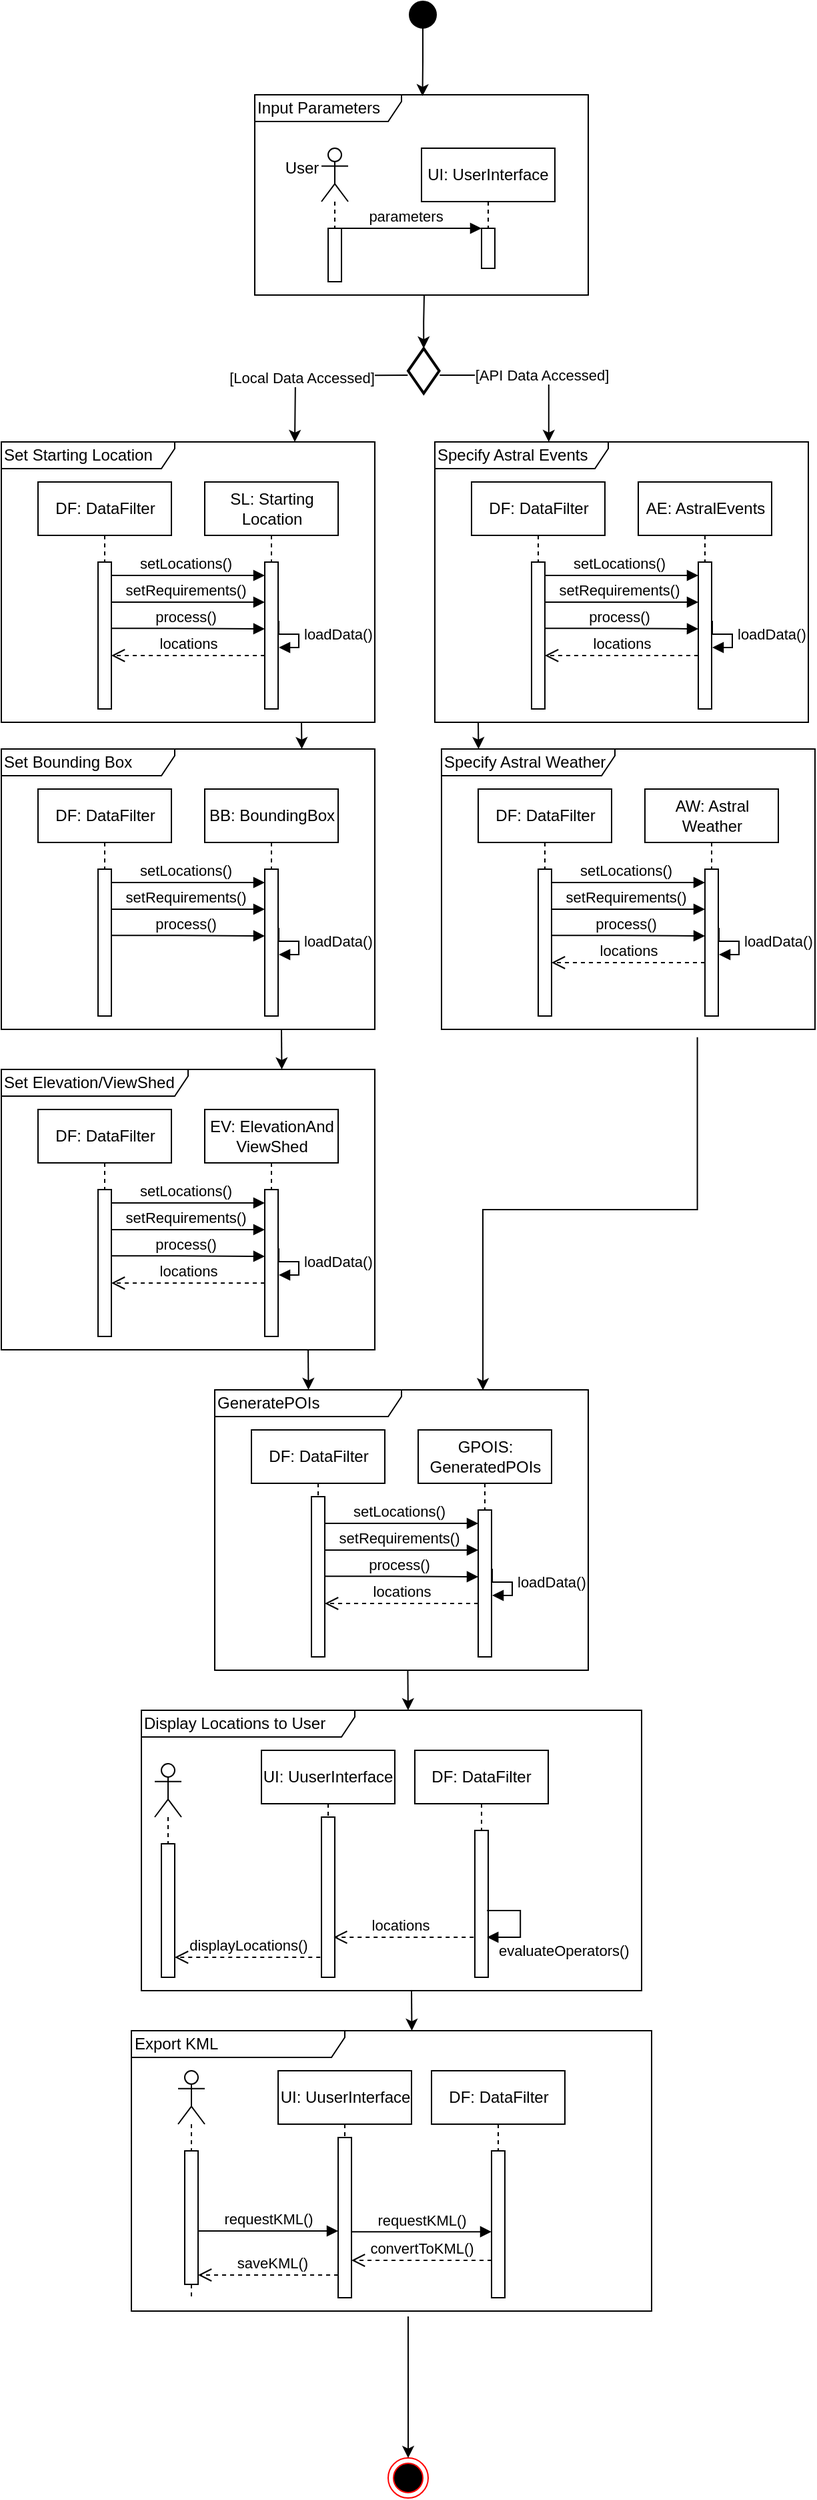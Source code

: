 <mxfile version="22.1.7" type="device">
  <diagram id="JHvTjUsWatYXb-uX-RTq" name="Page-1">
    <mxGraphModel dx="263" dy="144" grid="1" gridSize="10" guides="1" tooltips="1" connect="1" arrows="1" fold="1" page="1" pageScale="1" pageWidth="850" pageHeight="1100" math="0" shadow="0">
      <root>
        <mxCell id="0" />
        <mxCell id="1" parent="0" />
        <mxCell id="YiFbiniZsvciW-DfF07e-1" value="" style="ellipse;whiteSpace=wrap;html=1;aspect=fixed;fillColor=#000000;" parent="1" vertex="1">
          <mxGeometry x="376" y="20" width="20" height="20" as="geometry" />
        </mxCell>
        <mxCell id="YiFbiniZsvciW-DfF07e-2" value="" style="shape=umlLifeline;perimeter=lifelinePerimeter;whiteSpace=wrap;html=1;container=1;dropTarget=0;collapsible=0;recursiveResize=0;outlineConnect=0;portConstraint=eastwest;newEdgeStyle={&quot;curved&quot;:0,&quot;rounded&quot;:0};participant=umlActor;" parent="1" vertex="1">
          <mxGeometry x="310" y="130" width="20" height="100" as="geometry" />
        </mxCell>
        <mxCell id="YiFbiniZsvciW-DfF07e-3" value="" style="html=1;points=[[0,0,0,0,5],[0,1,0,0,-5],[1,0,0,0,5],[1,1,0,0,-5]];perimeter=orthogonalPerimeter;outlineConnect=0;targetShapes=umlLifeline;portConstraint=eastwest;newEdgeStyle={&quot;curved&quot;:0,&quot;rounded&quot;:0};" parent="YiFbiniZsvciW-DfF07e-2" vertex="1">
          <mxGeometry x="5" y="60" width="10" height="40" as="geometry" />
        </mxCell>
        <mxCell id="YiFbiniZsvciW-DfF07e-4" value="User" style="text;html=1;align=center;verticalAlign=middle;resizable=0;points=[];autosize=1;strokeColor=none;fillColor=none;" parent="1" vertex="1">
          <mxGeometry x="270" y="130" width="50" height="30" as="geometry" />
        </mxCell>
        <mxCell id="YiFbiniZsvciW-DfF07e-5" value="UI: UserInterface" style="shape=umlLifeline;perimeter=lifelinePerimeter;whiteSpace=wrap;html=1;container=1;dropTarget=0;collapsible=0;recursiveResize=0;outlineConnect=0;portConstraint=eastwest;newEdgeStyle={&quot;curved&quot;:0,&quot;rounded&quot;:0};" parent="1" vertex="1">
          <mxGeometry x="385" y="130" width="100" height="90" as="geometry" />
        </mxCell>
        <mxCell id="YiFbiniZsvciW-DfF07e-6" value="" style="html=1;points=[[0,0,0,0,5],[0,1,0,0,-5],[1,0,0,0,5],[1,1,0,0,-5]];perimeter=orthogonalPerimeter;outlineConnect=0;targetShapes=umlLifeline;portConstraint=eastwest;newEdgeStyle={&quot;curved&quot;:0,&quot;rounded&quot;:0};" parent="YiFbiniZsvciW-DfF07e-5" vertex="1">
          <mxGeometry x="45" y="60" width="10" height="30" as="geometry" />
        </mxCell>
        <mxCell id="YiFbiniZsvciW-DfF07e-7" value="parameters" style="html=1;verticalAlign=bottom;endArrow=block;curved=0;rounded=0;" parent="1" edge="1">
          <mxGeometry width="80" relative="1" as="geometry">
            <mxPoint x="315" y="190" as="sourcePoint" />
            <mxPoint x="430" y="190" as="targetPoint" />
          </mxGeometry>
        </mxCell>
        <mxCell id="YiFbiniZsvciW-DfF07e-9" value="Input Parameters" style="shape=umlFrame;whiteSpace=wrap;html=1;pointerEvents=0;width=110;height=20;align=left;" parent="1" vertex="1">
          <mxGeometry x="260" y="90" width="250" height="150" as="geometry" />
        </mxCell>
        <mxCell id="YiFbiniZsvciW-DfF07e-13" style="edgeStyle=orthogonalEdgeStyle;rounded=0;orthogonalLoop=1;jettySize=auto;html=1;exitX=0.5;exitY=1;exitDx=0;exitDy=0;entryX=0.503;entryY=0.007;entryDx=0;entryDy=0;entryPerimeter=0;" parent="1" source="YiFbiniZsvciW-DfF07e-1" target="YiFbiniZsvciW-DfF07e-9" edge="1">
          <mxGeometry relative="1" as="geometry" />
        </mxCell>
        <mxCell id="DWZ_4HrFMzU2AhQ7Lu3O-1" value="" style="strokeWidth=2;html=1;shape=mxgraph.flowchart.decision;whiteSpace=wrap;" parent="1" vertex="1">
          <mxGeometry x="375.002" y="280.003" width="23.276" height="33.588" as="geometry" />
        </mxCell>
        <mxCell id="DWZ_4HrFMzU2AhQ7Lu3O-2" style="edgeStyle=orthogonalEdgeStyle;rounded=0;orthogonalLoop=1;jettySize=auto;html=1;exitX=0.5;exitY=0;exitDx=0;exitDy=0;exitPerimeter=0;entryX=0.508;entryY=1;entryDx=0;entryDy=0;entryPerimeter=0;startArrow=classic;startFill=1;endArrow=none;endFill=0;" parent="1" source="DWZ_4HrFMzU2AhQ7Lu3O-1" target="YiFbiniZsvciW-DfF07e-9" edge="1">
          <mxGeometry relative="1" as="geometry" />
        </mxCell>
        <mxCell id="DWZ_4HrFMzU2AhQ7Lu3O-7" style="edgeStyle=orthogonalEdgeStyle;rounded=0;orthogonalLoop=1;jettySize=auto;html=1;exitX=0;exitY=0.5;exitDx=0;exitDy=0;exitPerimeter=0;" parent="1" edge="1">
          <mxGeometry relative="1" as="geometry">
            <mxPoint x="290" y="350" as="targetPoint" />
            <mxPoint x="374.64" y="300" as="sourcePoint" />
          </mxGeometry>
        </mxCell>
        <mxCell id="DWZ_4HrFMzU2AhQ7Lu3O-8" value="[Local Data Accessed]" style="edgeLabel;html=1;align=center;verticalAlign=middle;resizable=0;points=[];" parent="DWZ_4HrFMzU2AhQ7Lu3O-7" vertex="1" connectable="0">
          <mxGeometry x="-0.198" y="1" relative="1" as="geometry">
            <mxPoint x="-26" as="offset" />
          </mxGeometry>
        </mxCell>
        <mxCell id="DWZ_4HrFMzU2AhQ7Lu3O-9" style="edgeStyle=orthogonalEdgeStyle;rounded=0;orthogonalLoop=1;jettySize=auto;html=1;exitX=1;exitY=0.5;exitDx=0;exitDy=0;exitPerimeter=0;entryX=0.305;entryY=0;entryDx=0;entryDy=0;entryPerimeter=0;" parent="1" target="DWZ_4HrFMzU2AhQ7Lu3O-59" edge="1">
          <mxGeometry relative="1" as="geometry">
            <mxPoint x="480.64" y="343" as="targetPoint" />
            <Array as="points">
              <mxPoint x="480" y="300" />
            </Array>
            <mxPoint x="398.64" y="300" as="sourcePoint" />
          </mxGeometry>
        </mxCell>
        <mxCell id="DWZ_4HrFMzU2AhQ7Lu3O-10" value="[API Data Accessed]" style="edgeLabel;html=1;align=center;verticalAlign=middle;resizable=0;points=[];" parent="DWZ_4HrFMzU2AhQ7Lu3O-9" vertex="1" connectable="0">
          <mxGeometry x="-0.411" y="3" relative="1" as="geometry">
            <mxPoint x="37" y="3" as="offset" />
          </mxGeometry>
        </mxCell>
        <mxCell id="DWZ_4HrFMzU2AhQ7Lu3O-21" value="DF: DataFilter" style="shape=umlLifeline;perimeter=lifelinePerimeter;whiteSpace=wrap;html=1;container=1;dropTarget=0;collapsible=0;recursiveResize=0;outlineConnect=0;portConstraint=eastwest;newEdgeStyle={&quot;curved&quot;:0,&quot;rounded&quot;:0};" parent="1" vertex="1">
          <mxGeometry x="97.5" y="380" width="100" height="170" as="geometry" />
        </mxCell>
        <mxCell id="DWZ_4HrFMzU2AhQ7Lu3O-22" value="" style="html=1;points=[[0,0,0,0,5],[0,1,0,0,-5],[1,0,0,0,5],[1,1,0,0,-5]];perimeter=orthogonalPerimeter;outlineConnect=0;targetShapes=umlLifeline;portConstraint=eastwest;newEdgeStyle={&quot;curved&quot;:0,&quot;rounded&quot;:0};" parent="DWZ_4HrFMzU2AhQ7Lu3O-21" vertex="1">
          <mxGeometry x="45" y="60" width="10" height="110" as="geometry" />
        </mxCell>
        <mxCell id="DWZ_4HrFMzU2AhQ7Lu3O-23" value="setLocations()" style="html=1;verticalAlign=bottom;endArrow=block;curved=0;rounded=0;" parent="1" edge="1">
          <mxGeometry x="-0.039" width="80" relative="1" as="geometry">
            <mxPoint x="152.5" y="450" as="sourcePoint" />
            <mxPoint x="267.5" y="450" as="targetPoint" />
            <Array as="points">
              <mxPoint x="212.5" y="450" />
            </Array>
            <mxPoint as="offset" />
          </mxGeometry>
        </mxCell>
        <mxCell id="DWZ_4HrFMzU2AhQ7Lu3O-24" value="locations" style="html=1;verticalAlign=bottom;endArrow=open;dashed=1;endSize=8;curved=0;rounded=0;" parent="1" edge="1">
          <mxGeometry relative="1" as="geometry">
            <mxPoint x="267.5" y="510" as="sourcePoint" />
            <mxPoint x="152.5" y="510" as="targetPoint" />
            <Array as="points">
              <mxPoint x="197.5" y="510" />
            </Array>
            <mxPoint as="offset" />
          </mxGeometry>
        </mxCell>
        <mxCell id="DWZ_4HrFMzU2AhQ7Lu3O-25" value="setRequirements()" style="html=1;verticalAlign=bottom;endArrow=block;curved=0;rounded=0;" parent="1" edge="1">
          <mxGeometry x="-0.039" width="80" relative="1" as="geometry">
            <mxPoint x="152.5" y="470" as="sourcePoint" />
            <mxPoint x="267.5" y="470" as="targetPoint" />
            <Array as="points">
              <mxPoint x="207.5" y="470" />
            </Array>
            <mxPoint as="offset" />
          </mxGeometry>
        </mxCell>
        <mxCell id="DWZ_4HrFMzU2AhQ7Lu3O-26" value="process()" style="html=1;verticalAlign=bottom;endArrow=block;curved=0;rounded=0;" parent="1" edge="1">
          <mxGeometry x="-0.039" width="80" relative="1" as="geometry">
            <mxPoint x="152.5" y="489.68" as="sourcePoint" />
            <mxPoint x="267.5" y="490" as="targetPoint" />
            <Array as="points">
              <mxPoint x="202.5" y="489.68" />
            </Array>
            <mxPoint as="offset" />
          </mxGeometry>
        </mxCell>
        <mxCell id="DWZ_4HrFMzU2AhQ7Lu3O-27" value="SL: Starting Location" style="shape=umlLifeline;perimeter=lifelinePerimeter;whiteSpace=wrap;html=1;container=1;dropTarget=0;collapsible=0;recursiveResize=0;outlineConnect=0;portConstraint=eastwest;newEdgeStyle={&quot;curved&quot;:0,&quot;rounded&quot;:0};" parent="1" vertex="1">
          <mxGeometry x="222.5" y="380" width="100" height="170" as="geometry" />
        </mxCell>
        <mxCell id="DWZ_4HrFMzU2AhQ7Lu3O-28" value="" style="html=1;points=[[0,0,0,0,5],[0,1,0,0,-5],[1,0,0,0,5],[1,1,0,0,-5]];perimeter=orthogonalPerimeter;outlineConnect=0;targetShapes=umlLifeline;portConstraint=eastwest;newEdgeStyle={&quot;curved&quot;:0,&quot;rounded&quot;:0};" parent="DWZ_4HrFMzU2AhQ7Lu3O-27" vertex="1">
          <mxGeometry x="45" y="60" width="10" height="110" as="geometry" />
        </mxCell>
        <mxCell id="DWZ_4HrFMzU2AhQ7Lu3O-29" value="Set Starting Location" style="shape=umlFrame;whiteSpace=wrap;html=1;pointerEvents=0;width=130;height=20;align=left;" parent="1" vertex="1">
          <mxGeometry x="70" y="350" width="280" height="210" as="geometry" />
        </mxCell>
        <mxCell id="DWZ_4HrFMzU2AhQ7Lu3O-30" value="loadData()" style="html=1;align=left;spacingLeft=2;endArrow=block;rounded=0;edgeStyle=orthogonalEdgeStyle;curved=0;rounded=0;" parent="1" edge="1">
          <mxGeometry x="-0.001" relative="1" as="geometry">
            <mxPoint x="278" y="484" as="sourcePoint" />
            <Array as="points">
              <mxPoint x="278" y="494" />
              <mxPoint x="293" y="494" />
              <mxPoint x="293" y="504" />
            </Array>
            <mxPoint x="278" y="504" as="targetPoint" />
            <mxPoint as="offset" />
          </mxGeometry>
        </mxCell>
        <mxCell id="DWZ_4HrFMzU2AhQ7Lu3O-31" value="DF: DataFilter" style="shape=umlLifeline;perimeter=lifelinePerimeter;whiteSpace=wrap;html=1;container=1;dropTarget=0;collapsible=0;recursiveResize=0;outlineConnect=0;portConstraint=eastwest;newEdgeStyle={&quot;curved&quot;:0,&quot;rounded&quot;:0};" parent="1" vertex="1">
          <mxGeometry x="97.5" y="610" width="100" height="170" as="geometry" />
        </mxCell>
        <mxCell id="DWZ_4HrFMzU2AhQ7Lu3O-32" value="" style="html=1;points=[[0,0,0,0,5],[0,1,0,0,-5],[1,0,0,0,5],[1,1,0,0,-5]];perimeter=orthogonalPerimeter;outlineConnect=0;targetShapes=umlLifeline;portConstraint=eastwest;newEdgeStyle={&quot;curved&quot;:0,&quot;rounded&quot;:0};" parent="DWZ_4HrFMzU2AhQ7Lu3O-31" vertex="1">
          <mxGeometry x="45" y="60" width="10" height="110" as="geometry" />
        </mxCell>
        <mxCell id="DWZ_4HrFMzU2AhQ7Lu3O-33" value="setLocations()" style="html=1;verticalAlign=bottom;endArrow=block;curved=0;rounded=0;" parent="1" edge="1">
          <mxGeometry x="-0.039" width="80" relative="1" as="geometry">
            <mxPoint x="152.5" y="680" as="sourcePoint" />
            <mxPoint x="267.5" y="680" as="targetPoint" />
            <Array as="points">
              <mxPoint x="212.5" y="680" />
            </Array>
            <mxPoint as="offset" />
          </mxGeometry>
        </mxCell>
        <mxCell id="DWZ_4HrFMzU2AhQ7Lu3O-35" value="setRequirements()" style="html=1;verticalAlign=bottom;endArrow=block;curved=0;rounded=0;" parent="1" edge="1">
          <mxGeometry x="-0.039" width="80" relative="1" as="geometry">
            <mxPoint x="152.5" y="700" as="sourcePoint" />
            <mxPoint x="267.5" y="700" as="targetPoint" />
            <Array as="points">
              <mxPoint x="207.5" y="700" />
            </Array>
            <mxPoint as="offset" />
          </mxGeometry>
        </mxCell>
        <mxCell id="DWZ_4HrFMzU2AhQ7Lu3O-36" value="process()" style="html=1;verticalAlign=bottom;endArrow=block;curved=0;rounded=0;" parent="1" edge="1">
          <mxGeometry x="-0.039" width="80" relative="1" as="geometry">
            <mxPoint x="152.5" y="719.68" as="sourcePoint" />
            <mxPoint x="267.5" y="720" as="targetPoint" />
            <Array as="points">
              <mxPoint x="202.5" y="719.68" />
            </Array>
            <mxPoint as="offset" />
          </mxGeometry>
        </mxCell>
        <mxCell id="DWZ_4HrFMzU2AhQ7Lu3O-37" value="BB: BoundingBox" style="shape=umlLifeline;perimeter=lifelinePerimeter;whiteSpace=wrap;html=1;container=1;dropTarget=0;collapsible=0;recursiveResize=0;outlineConnect=0;portConstraint=eastwest;newEdgeStyle={&quot;curved&quot;:0,&quot;rounded&quot;:0};" parent="1" vertex="1">
          <mxGeometry x="222.5" y="610" width="100" height="170" as="geometry" />
        </mxCell>
        <mxCell id="DWZ_4HrFMzU2AhQ7Lu3O-38" value="" style="html=1;points=[[0,0,0,0,5],[0,1,0,0,-5],[1,0,0,0,5],[1,1,0,0,-5]];perimeter=orthogonalPerimeter;outlineConnect=0;targetShapes=umlLifeline;portConstraint=eastwest;newEdgeStyle={&quot;curved&quot;:0,&quot;rounded&quot;:0};" parent="DWZ_4HrFMzU2AhQ7Lu3O-37" vertex="1">
          <mxGeometry x="45" y="60" width="10" height="110" as="geometry" />
        </mxCell>
        <mxCell id="DWZ_4HrFMzU2AhQ7Lu3O-39" value="Set Bounding Box" style="shape=umlFrame;whiteSpace=wrap;html=1;pointerEvents=0;width=130;height=20;align=left;" parent="1" vertex="1">
          <mxGeometry x="70" y="580" width="280" height="210" as="geometry" />
        </mxCell>
        <mxCell id="DWZ_4HrFMzU2AhQ7Lu3O-40" value="loadData()" style="html=1;align=left;spacingLeft=2;endArrow=block;rounded=0;edgeStyle=orthogonalEdgeStyle;curved=0;rounded=0;" parent="1" edge="1">
          <mxGeometry x="-0.001" relative="1" as="geometry">
            <mxPoint x="278" y="714" as="sourcePoint" />
            <Array as="points">
              <mxPoint x="278" y="724" />
              <mxPoint x="293" y="724" />
              <mxPoint x="293" y="734" />
            </Array>
            <mxPoint x="278" y="734" as="targetPoint" />
            <mxPoint as="offset" />
          </mxGeometry>
        </mxCell>
        <mxCell id="DWZ_4HrFMzU2AhQ7Lu3O-41" value="DF: DataFilter" style="shape=umlLifeline;perimeter=lifelinePerimeter;whiteSpace=wrap;html=1;container=1;dropTarget=0;collapsible=0;recursiveResize=0;outlineConnect=0;portConstraint=eastwest;newEdgeStyle={&quot;curved&quot;:0,&quot;rounded&quot;:0};" parent="1" vertex="1">
          <mxGeometry x="97.5" y="850" width="100" height="170" as="geometry" />
        </mxCell>
        <mxCell id="DWZ_4HrFMzU2AhQ7Lu3O-42" value="" style="html=1;points=[[0,0,0,0,5],[0,1,0,0,-5],[1,0,0,0,5],[1,1,0,0,-5]];perimeter=orthogonalPerimeter;outlineConnect=0;targetShapes=umlLifeline;portConstraint=eastwest;newEdgeStyle={&quot;curved&quot;:0,&quot;rounded&quot;:0};" parent="DWZ_4HrFMzU2AhQ7Lu3O-41" vertex="1">
          <mxGeometry x="45" y="60" width="10" height="110" as="geometry" />
        </mxCell>
        <mxCell id="DWZ_4HrFMzU2AhQ7Lu3O-43" value="setLocations()" style="html=1;verticalAlign=bottom;endArrow=block;curved=0;rounded=0;" parent="1" edge="1">
          <mxGeometry x="-0.039" width="80" relative="1" as="geometry">
            <mxPoint x="152.5" y="920" as="sourcePoint" />
            <mxPoint x="267.5" y="920" as="targetPoint" />
            <Array as="points">
              <mxPoint x="212.5" y="920" />
            </Array>
            <mxPoint as="offset" />
          </mxGeometry>
        </mxCell>
        <mxCell id="DWZ_4HrFMzU2AhQ7Lu3O-44" value="locations" style="html=1;verticalAlign=bottom;endArrow=open;dashed=1;endSize=8;curved=0;rounded=0;" parent="1" edge="1">
          <mxGeometry relative="1" as="geometry">
            <mxPoint x="267.5" y="980" as="sourcePoint" />
            <mxPoint x="152.5" y="980" as="targetPoint" />
            <Array as="points">
              <mxPoint x="197.5" y="980" />
            </Array>
            <mxPoint as="offset" />
          </mxGeometry>
        </mxCell>
        <mxCell id="DWZ_4HrFMzU2AhQ7Lu3O-45" value="setRequirements()" style="html=1;verticalAlign=bottom;endArrow=block;curved=0;rounded=0;" parent="1" edge="1">
          <mxGeometry x="-0.039" width="80" relative="1" as="geometry">
            <mxPoint x="152.5" y="940" as="sourcePoint" />
            <mxPoint x="267.5" y="940" as="targetPoint" />
            <Array as="points">
              <mxPoint x="207.5" y="940" />
            </Array>
            <mxPoint as="offset" />
          </mxGeometry>
        </mxCell>
        <mxCell id="DWZ_4HrFMzU2AhQ7Lu3O-46" value="process()" style="html=1;verticalAlign=bottom;endArrow=block;curved=0;rounded=0;" parent="1" edge="1">
          <mxGeometry x="-0.039" width="80" relative="1" as="geometry">
            <mxPoint x="152.5" y="959.68" as="sourcePoint" />
            <mxPoint x="267.5" y="960" as="targetPoint" />
            <Array as="points">
              <mxPoint x="202.5" y="959.68" />
            </Array>
            <mxPoint as="offset" />
          </mxGeometry>
        </mxCell>
        <mxCell id="DWZ_4HrFMzU2AhQ7Lu3O-47" value="EV: ElevationAnd&lt;br&gt;ViewShed" style="shape=umlLifeline;perimeter=lifelinePerimeter;whiteSpace=wrap;html=1;container=1;dropTarget=0;collapsible=0;recursiveResize=0;outlineConnect=0;portConstraint=eastwest;newEdgeStyle={&quot;curved&quot;:0,&quot;rounded&quot;:0};" parent="1" vertex="1">
          <mxGeometry x="222.5" y="850" width="100" height="170" as="geometry" />
        </mxCell>
        <mxCell id="DWZ_4HrFMzU2AhQ7Lu3O-48" value="" style="html=1;points=[[0,0,0,0,5],[0,1,0,0,-5],[1,0,0,0,5],[1,1,0,0,-5]];perimeter=orthogonalPerimeter;outlineConnect=0;targetShapes=umlLifeline;portConstraint=eastwest;newEdgeStyle={&quot;curved&quot;:0,&quot;rounded&quot;:0};" parent="DWZ_4HrFMzU2AhQ7Lu3O-47" vertex="1">
          <mxGeometry x="45" y="60" width="10" height="110" as="geometry" />
        </mxCell>
        <mxCell id="DWZ_4HrFMzU2AhQ7Lu3O-49" value="Set Elevation/ViewShed" style="shape=umlFrame;whiteSpace=wrap;html=1;pointerEvents=0;width=140;height=20;align=left;" parent="1" vertex="1">
          <mxGeometry x="70" y="820" width="280" height="210" as="geometry" />
        </mxCell>
        <mxCell id="DWZ_4HrFMzU2AhQ7Lu3O-50" value="loadData()" style="html=1;align=left;spacingLeft=2;endArrow=block;rounded=0;edgeStyle=orthogonalEdgeStyle;curved=0;rounded=0;" parent="1" edge="1">
          <mxGeometry x="-0.001" relative="1" as="geometry">
            <mxPoint x="278" y="954" as="sourcePoint" />
            <Array as="points">
              <mxPoint x="278" y="964" />
              <mxPoint x="293" y="964" />
              <mxPoint x="293" y="974" />
            </Array>
            <mxPoint x="278" y="974" as="targetPoint" />
            <mxPoint as="offset" />
          </mxGeometry>
        </mxCell>
        <mxCell id="DWZ_4HrFMzU2AhQ7Lu3O-51" value="DF: DataFilter" style="shape=umlLifeline;perimeter=lifelinePerimeter;whiteSpace=wrap;html=1;container=1;dropTarget=0;collapsible=0;recursiveResize=0;outlineConnect=0;portConstraint=eastwest;newEdgeStyle={&quot;curved&quot;:0,&quot;rounded&quot;:0};" parent="1" vertex="1">
          <mxGeometry x="422.5" y="380" width="100" height="170" as="geometry" />
        </mxCell>
        <mxCell id="DWZ_4HrFMzU2AhQ7Lu3O-52" value="" style="html=1;points=[[0,0,0,0,5],[0,1,0,0,-5],[1,0,0,0,5],[1,1,0,0,-5]];perimeter=orthogonalPerimeter;outlineConnect=0;targetShapes=umlLifeline;portConstraint=eastwest;newEdgeStyle={&quot;curved&quot;:0,&quot;rounded&quot;:0};" parent="DWZ_4HrFMzU2AhQ7Lu3O-51" vertex="1">
          <mxGeometry x="45" y="60" width="10" height="110" as="geometry" />
        </mxCell>
        <mxCell id="DWZ_4HrFMzU2AhQ7Lu3O-53" value="setLocations()" style="html=1;verticalAlign=bottom;endArrow=block;curved=0;rounded=0;" parent="1" edge="1">
          <mxGeometry x="-0.039" width="80" relative="1" as="geometry">
            <mxPoint x="477.5" y="450" as="sourcePoint" />
            <mxPoint x="592.5" y="450" as="targetPoint" />
            <Array as="points">
              <mxPoint x="537.5" y="450" />
            </Array>
            <mxPoint as="offset" />
          </mxGeometry>
        </mxCell>
        <mxCell id="DWZ_4HrFMzU2AhQ7Lu3O-54" value="locations" style="html=1;verticalAlign=bottom;endArrow=open;dashed=1;endSize=8;curved=0;rounded=0;" parent="1" edge="1">
          <mxGeometry relative="1" as="geometry">
            <mxPoint x="592.5" y="510" as="sourcePoint" />
            <mxPoint x="477.5" y="510" as="targetPoint" />
            <Array as="points">
              <mxPoint x="522.5" y="510" />
            </Array>
            <mxPoint as="offset" />
          </mxGeometry>
        </mxCell>
        <mxCell id="DWZ_4HrFMzU2AhQ7Lu3O-55" value="setRequirements()" style="html=1;verticalAlign=bottom;endArrow=block;curved=0;rounded=0;" parent="1" edge="1">
          <mxGeometry x="-0.039" width="80" relative="1" as="geometry">
            <mxPoint x="477.5" y="470" as="sourcePoint" />
            <mxPoint x="592.5" y="470" as="targetPoint" />
            <Array as="points">
              <mxPoint x="532.5" y="470" />
            </Array>
            <mxPoint as="offset" />
          </mxGeometry>
        </mxCell>
        <mxCell id="DWZ_4HrFMzU2AhQ7Lu3O-56" value="process()" style="html=1;verticalAlign=bottom;endArrow=block;curved=0;rounded=0;" parent="1" edge="1">
          <mxGeometry x="-0.039" width="80" relative="1" as="geometry">
            <mxPoint x="477.5" y="489.68" as="sourcePoint" />
            <mxPoint x="592.5" y="490" as="targetPoint" />
            <Array as="points">
              <mxPoint x="527.5" y="489.68" />
            </Array>
            <mxPoint as="offset" />
          </mxGeometry>
        </mxCell>
        <mxCell id="DWZ_4HrFMzU2AhQ7Lu3O-57" value="AE: AstralEvents" style="shape=umlLifeline;perimeter=lifelinePerimeter;whiteSpace=wrap;html=1;container=1;dropTarget=0;collapsible=0;recursiveResize=0;outlineConnect=0;portConstraint=eastwest;newEdgeStyle={&quot;curved&quot;:0,&quot;rounded&quot;:0};" parent="1" vertex="1">
          <mxGeometry x="547.5" y="380" width="100" height="170" as="geometry" />
        </mxCell>
        <mxCell id="DWZ_4HrFMzU2AhQ7Lu3O-58" value="" style="html=1;points=[[0,0,0,0,5],[0,1,0,0,-5],[1,0,0,0,5],[1,1,0,0,-5]];perimeter=orthogonalPerimeter;outlineConnect=0;targetShapes=umlLifeline;portConstraint=eastwest;newEdgeStyle={&quot;curved&quot;:0,&quot;rounded&quot;:0};" parent="DWZ_4HrFMzU2AhQ7Lu3O-57" vertex="1">
          <mxGeometry x="45" y="60" width="10" height="110" as="geometry" />
        </mxCell>
        <mxCell id="DWZ_4HrFMzU2AhQ7Lu3O-59" value="Specify Astral Events" style="shape=umlFrame;whiteSpace=wrap;html=1;pointerEvents=0;width=130;height=20;align=left;" parent="1" vertex="1">
          <mxGeometry x="395" y="350" width="280" height="210" as="geometry" />
        </mxCell>
        <mxCell id="DWZ_4HrFMzU2AhQ7Lu3O-60" value="loadData()" style="html=1;align=left;spacingLeft=2;endArrow=block;rounded=0;edgeStyle=orthogonalEdgeStyle;curved=0;rounded=0;" parent="1" edge="1">
          <mxGeometry x="-0.001" relative="1" as="geometry">
            <mxPoint x="603" y="484" as="sourcePoint" />
            <Array as="points">
              <mxPoint x="603" y="494" />
              <mxPoint x="618" y="494" />
              <mxPoint x="618" y="504" />
            </Array>
            <mxPoint x="603" y="504" as="targetPoint" />
            <mxPoint as="offset" />
          </mxGeometry>
        </mxCell>
        <mxCell id="DWZ_4HrFMzU2AhQ7Lu3O-61" value="DF: DataFilter" style="shape=umlLifeline;perimeter=lifelinePerimeter;whiteSpace=wrap;html=1;container=1;dropTarget=0;collapsible=0;recursiveResize=0;outlineConnect=0;portConstraint=eastwest;newEdgeStyle={&quot;curved&quot;:0,&quot;rounded&quot;:0};" parent="1" vertex="1">
          <mxGeometry x="427.5" y="610" width="100" height="170" as="geometry" />
        </mxCell>
        <mxCell id="DWZ_4HrFMzU2AhQ7Lu3O-62" value="" style="html=1;points=[[0,0,0,0,5],[0,1,0,0,-5],[1,0,0,0,5],[1,1,0,0,-5]];perimeter=orthogonalPerimeter;outlineConnect=0;targetShapes=umlLifeline;portConstraint=eastwest;newEdgeStyle={&quot;curved&quot;:0,&quot;rounded&quot;:0};" parent="DWZ_4HrFMzU2AhQ7Lu3O-61" vertex="1">
          <mxGeometry x="45" y="60" width="10" height="110" as="geometry" />
        </mxCell>
        <mxCell id="DWZ_4HrFMzU2AhQ7Lu3O-63" value="setLocations()" style="html=1;verticalAlign=bottom;endArrow=block;curved=0;rounded=0;" parent="1" edge="1">
          <mxGeometry x="-0.039" width="80" relative="1" as="geometry">
            <mxPoint x="482.5" y="680" as="sourcePoint" />
            <mxPoint x="597.5" y="680" as="targetPoint" />
            <Array as="points">
              <mxPoint x="542.5" y="680" />
            </Array>
            <mxPoint as="offset" />
          </mxGeometry>
        </mxCell>
        <mxCell id="DWZ_4HrFMzU2AhQ7Lu3O-64" value="locations" style="html=1;verticalAlign=bottom;endArrow=open;dashed=1;endSize=8;curved=0;rounded=0;" parent="1" edge="1">
          <mxGeometry relative="1" as="geometry">
            <mxPoint x="597.5" y="740" as="sourcePoint" />
            <mxPoint x="482.5" y="740" as="targetPoint" />
            <Array as="points">
              <mxPoint x="527.5" y="740" />
            </Array>
            <mxPoint as="offset" />
          </mxGeometry>
        </mxCell>
        <mxCell id="DWZ_4HrFMzU2AhQ7Lu3O-65" value="setRequirements()" style="html=1;verticalAlign=bottom;endArrow=block;curved=0;rounded=0;" parent="1" edge="1">
          <mxGeometry x="-0.039" width="80" relative="1" as="geometry">
            <mxPoint x="482.5" y="700" as="sourcePoint" />
            <mxPoint x="597.5" y="700" as="targetPoint" />
            <Array as="points">
              <mxPoint x="537.5" y="700" />
            </Array>
            <mxPoint as="offset" />
          </mxGeometry>
        </mxCell>
        <mxCell id="DWZ_4HrFMzU2AhQ7Lu3O-66" value="process()" style="html=1;verticalAlign=bottom;endArrow=block;curved=0;rounded=0;" parent="1" edge="1">
          <mxGeometry x="-0.039" width="80" relative="1" as="geometry">
            <mxPoint x="482.5" y="719.68" as="sourcePoint" />
            <mxPoint x="597.5" y="720" as="targetPoint" />
            <Array as="points">
              <mxPoint x="532.5" y="719.68" />
            </Array>
            <mxPoint as="offset" />
          </mxGeometry>
        </mxCell>
        <mxCell id="DWZ_4HrFMzU2AhQ7Lu3O-67" value="AW: Astral Weather" style="shape=umlLifeline;perimeter=lifelinePerimeter;whiteSpace=wrap;html=1;container=1;dropTarget=0;collapsible=0;recursiveResize=0;outlineConnect=0;portConstraint=eastwest;newEdgeStyle={&quot;curved&quot;:0,&quot;rounded&quot;:0};" parent="1" vertex="1">
          <mxGeometry x="552.5" y="610" width="100" height="170" as="geometry" />
        </mxCell>
        <mxCell id="DWZ_4HrFMzU2AhQ7Lu3O-68" value="" style="html=1;points=[[0,0,0,0,5],[0,1,0,0,-5],[1,0,0,0,5],[1,1,0,0,-5]];perimeter=orthogonalPerimeter;outlineConnect=0;targetShapes=umlLifeline;portConstraint=eastwest;newEdgeStyle={&quot;curved&quot;:0,&quot;rounded&quot;:0};" parent="DWZ_4HrFMzU2AhQ7Lu3O-67" vertex="1">
          <mxGeometry x="45" y="60" width="10" height="110" as="geometry" />
        </mxCell>
        <mxCell id="DWZ_4HrFMzU2AhQ7Lu3O-69" value="Specify Astral Weather" style="shape=umlFrame;whiteSpace=wrap;html=1;pointerEvents=0;width=130;height=20;align=left;" parent="1" vertex="1">
          <mxGeometry x="400" y="580" width="280" height="210" as="geometry" />
        </mxCell>
        <mxCell id="DWZ_4HrFMzU2AhQ7Lu3O-70" value="loadData()" style="html=1;align=left;spacingLeft=2;endArrow=block;rounded=0;edgeStyle=orthogonalEdgeStyle;curved=0;rounded=0;" parent="1" edge="1">
          <mxGeometry x="-0.001" relative="1" as="geometry">
            <mxPoint x="608" y="714" as="sourcePoint" />
            <Array as="points">
              <mxPoint x="608" y="724" />
              <mxPoint x="623" y="724" />
              <mxPoint x="623" y="734" />
            </Array>
            <mxPoint x="608" y="734" as="targetPoint" />
            <mxPoint as="offset" />
          </mxGeometry>
        </mxCell>
        <mxCell id="DWZ_4HrFMzU2AhQ7Lu3O-71" value="DF: DataFilter" style="shape=umlLifeline;perimeter=lifelinePerimeter;whiteSpace=wrap;html=1;container=1;dropTarget=0;collapsible=0;recursiveResize=0;outlineConnect=0;portConstraint=eastwest;newEdgeStyle={&quot;curved&quot;:0,&quot;rounded&quot;:0};" parent="1" vertex="1">
          <mxGeometry x="257.5" y="1090" width="100" height="170" as="geometry" />
        </mxCell>
        <mxCell id="DWZ_4HrFMzU2AhQ7Lu3O-72" value="" style="html=1;points=[[0,0,0,0,5],[0,1,0,0,-5],[1,0,0,0,5],[1,1,0,0,-5]];perimeter=orthogonalPerimeter;outlineConnect=0;targetShapes=umlLifeline;portConstraint=eastwest;newEdgeStyle={&quot;curved&quot;:0,&quot;rounded&quot;:0};" parent="DWZ_4HrFMzU2AhQ7Lu3O-71" vertex="1">
          <mxGeometry x="45" y="50" width="10" height="120" as="geometry" />
        </mxCell>
        <mxCell id="DWZ_4HrFMzU2AhQ7Lu3O-73" value="setLocations()" style="html=1;verticalAlign=bottom;endArrow=block;curved=0;rounded=0;" parent="1" edge="1">
          <mxGeometry x="-0.039" width="80" relative="1" as="geometry">
            <mxPoint x="312.5" y="1160" as="sourcePoint" />
            <mxPoint x="427.5" y="1160" as="targetPoint" />
            <Array as="points">
              <mxPoint x="372.5" y="1160" />
            </Array>
            <mxPoint as="offset" />
          </mxGeometry>
        </mxCell>
        <mxCell id="DWZ_4HrFMzU2AhQ7Lu3O-74" value="locations" style="html=1;verticalAlign=bottom;endArrow=open;dashed=1;endSize=8;curved=0;rounded=0;" parent="1" edge="1">
          <mxGeometry relative="1" as="geometry">
            <mxPoint x="427.5" y="1220" as="sourcePoint" />
            <mxPoint x="312.5" y="1220" as="targetPoint" />
            <Array as="points">
              <mxPoint x="357.5" y="1220" />
            </Array>
            <mxPoint as="offset" />
          </mxGeometry>
        </mxCell>
        <mxCell id="DWZ_4HrFMzU2AhQ7Lu3O-75" value="setRequirements()" style="html=1;verticalAlign=bottom;endArrow=block;curved=0;rounded=0;" parent="1" edge="1">
          <mxGeometry x="-0.039" width="80" relative="1" as="geometry">
            <mxPoint x="312.5" y="1180" as="sourcePoint" />
            <mxPoint x="427.5" y="1180" as="targetPoint" />
            <Array as="points">
              <mxPoint x="367.5" y="1180" />
            </Array>
            <mxPoint as="offset" />
          </mxGeometry>
        </mxCell>
        <mxCell id="DWZ_4HrFMzU2AhQ7Lu3O-76" value="process()" style="html=1;verticalAlign=bottom;endArrow=block;curved=0;rounded=0;" parent="1" edge="1">
          <mxGeometry x="-0.039" width="80" relative="1" as="geometry">
            <mxPoint x="312.5" y="1199.68" as="sourcePoint" />
            <mxPoint x="427.5" y="1200" as="targetPoint" />
            <Array as="points">
              <mxPoint x="362.5" y="1199.68" />
            </Array>
            <mxPoint as="offset" />
          </mxGeometry>
        </mxCell>
        <mxCell id="DWZ_4HrFMzU2AhQ7Lu3O-77" value="GPOIS: GeneratedPOIs" style="shape=umlLifeline;perimeter=lifelinePerimeter;whiteSpace=wrap;html=1;container=1;dropTarget=0;collapsible=0;recursiveResize=0;outlineConnect=0;portConstraint=eastwest;newEdgeStyle={&quot;curved&quot;:0,&quot;rounded&quot;:0};" parent="1" vertex="1">
          <mxGeometry x="382.5" y="1090" width="100" height="170" as="geometry" />
        </mxCell>
        <mxCell id="DWZ_4HrFMzU2AhQ7Lu3O-78" value="" style="html=1;points=[[0,0,0,0,5],[0,1,0,0,-5],[1,0,0,0,5],[1,1,0,0,-5]];perimeter=orthogonalPerimeter;outlineConnect=0;targetShapes=umlLifeline;portConstraint=eastwest;newEdgeStyle={&quot;curved&quot;:0,&quot;rounded&quot;:0};" parent="DWZ_4HrFMzU2AhQ7Lu3O-77" vertex="1">
          <mxGeometry x="45" y="60" width="10" height="110" as="geometry" />
        </mxCell>
        <mxCell id="DWZ_4HrFMzU2AhQ7Lu3O-79" value="GeneratePOIs" style="shape=umlFrame;whiteSpace=wrap;html=1;pointerEvents=0;width=140;height=20;align=left;" parent="1" vertex="1">
          <mxGeometry x="230" y="1060" width="280" height="210" as="geometry" />
        </mxCell>
        <mxCell id="DWZ_4HrFMzU2AhQ7Lu3O-80" value="loadData()" style="html=1;align=left;spacingLeft=2;endArrow=block;rounded=0;edgeStyle=orthogonalEdgeStyle;curved=0;rounded=0;" parent="1" edge="1">
          <mxGeometry x="-0.001" relative="1" as="geometry">
            <mxPoint x="438" y="1194" as="sourcePoint" />
            <Array as="points">
              <mxPoint x="438" y="1204" />
              <mxPoint x="453" y="1204" />
              <mxPoint x="453" y="1214" />
            </Array>
            <mxPoint x="438" y="1214" as="targetPoint" />
            <mxPoint as="offset" />
          </mxGeometry>
        </mxCell>
        <mxCell id="DWZ_4HrFMzU2AhQ7Lu3O-84" style="edgeStyle=orthogonalEdgeStyle;rounded=0;orthogonalLoop=1;jettySize=auto;html=1;entryX=0.508;entryY=1;entryDx=0;entryDy=0;entryPerimeter=0;" parent="1" edge="1">
          <mxGeometry relative="1" as="geometry">
            <mxPoint x="295" y="560" as="sourcePoint" />
            <mxPoint x="295.25" y="580" as="targetPoint" />
          </mxGeometry>
        </mxCell>
        <mxCell id="DWZ_4HrFMzU2AhQ7Lu3O-85" style="edgeStyle=orthogonalEdgeStyle;rounded=0;orthogonalLoop=1;jettySize=auto;html=1;entryX=0.508;entryY=1;entryDx=0;entryDy=0;entryPerimeter=0;" parent="1" edge="1">
          <mxGeometry relative="1" as="geometry">
            <mxPoint x="427.5" y="560" as="sourcePoint" />
            <mxPoint x="427.75" y="580" as="targetPoint" />
          </mxGeometry>
        </mxCell>
        <mxCell id="DWZ_4HrFMzU2AhQ7Lu3O-86" style="edgeStyle=orthogonalEdgeStyle;rounded=0;orthogonalLoop=1;jettySize=auto;html=1;entryX=0.508;entryY=1;entryDx=0;entryDy=0;entryPerimeter=0;" parent="1" edge="1">
          <mxGeometry relative="1" as="geometry">
            <mxPoint x="280" y="790" as="sourcePoint" />
            <mxPoint x="280.25" y="820" as="targetPoint" />
          </mxGeometry>
        </mxCell>
        <mxCell id="DWZ_4HrFMzU2AhQ7Lu3O-87" style="edgeStyle=orthogonalEdgeStyle;rounded=0;orthogonalLoop=1;jettySize=auto;html=1;entryX=0.508;entryY=1;entryDx=0;entryDy=0;entryPerimeter=0;" parent="1" edge="1">
          <mxGeometry relative="1" as="geometry">
            <mxPoint x="300" y="1030" as="sourcePoint" />
            <mxPoint x="300.25" y="1060" as="targetPoint" />
          </mxGeometry>
        </mxCell>
        <mxCell id="DWZ_4HrFMzU2AhQ7Lu3O-88" style="edgeStyle=orthogonalEdgeStyle;rounded=0;orthogonalLoop=1;jettySize=auto;html=1;exitX=0.685;exitY=1.028;exitDx=0;exitDy=0;exitPerimeter=0;entryX=0.718;entryY=0.001;entryDx=0;entryDy=0;entryPerimeter=0;" parent="1" source="DWZ_4HrFMzU2AhQ7Lu3O-69" target="DWZ_4HrFMzU2AhQ7Lu3O-79" edge="1">
          <mxGeometry relative="1" as="geometry">
            <mxPoint x="570" y="800" as="sourcePoint" />
            <mxPoint x="590" y="1287.789" as="targetPoint" />
          </mxGeometry>
        </mxCell>
        <mxCell id="DWZ_4HrFMzU2AhQ7Lu3O-89" value="UI: UuserInterface" style="shape=umlLifeline;perimeter=lifelinePerimeter;whiteSpace=wrap;html=1;container=1;dropTarget=0;collapsible=0;recursiveResize=0;outlineConnect=0;portConstraint=eastwest;newEdgeStyle={&quot;curved&quot;:0,&quot;rounded&quot;:0};" parent="1" vertex="1">
          <mxGeometry x="265" y="1330" width="100" height="170" as="geometry" />
        </mxCell>
        <mxCell id="DWZ_4HrFMzU2AhQ7Lu3O-90" value="" style="html=1;points=[[0,0,0,0,5],[0,1,0,0,-5],[1,0,0,0,5],[1,1,0,0,-5]];perimeter=orthogonalPerimeter;outlineConnect=0;targetShapes=umlLifeline;portConstraint=eastwest;newEdgeStyle={&quot;curved&quot;:0,&quot;rounded&quot;:0};" parent="DWZ_4HrFMzU2AhQ7Lu3O-89" vertex="1">
          <mxGeometry x="45" y="50" width="10" height="120" as="geometry" />
        </mxCell>
        <mxCell id="DWZ_4HrFMzU2AhQ7Lu3O-91" value="DF: DataFilter" style="shape=umlLifeline;perimeter=lifelinePerimeter;whiteSpace=wrap;html=1;container=1;dropTarget=0;collapsible=0;recursiveResize=0;outlineConnect=0;portConstraint=eastwest;newEdgeStyle={&quot;curved&quot;:0,&quot;rounded&quot;:0};" parent="1" vertex="1">
          <mxGeometry x="380" y="1330" width="100" height="170" as="geometry" />
        </mxCell>
        <mxCell id="DWZ_4HrFMzU2AhQ7Lu3O-92" value="" style="html=1;points=[[0,0,0,0,5],[0,1,0,0,-5],[1,0,0,0,5],[1,1,0,0,-5]];perimeter=orthogonalPerimeter;outlineConnect=0;targetShapes=umlLifeline;portConstraint=eastwest;newEdgeStyle={&quot;curved&quot;:0,&quot;rounded&quot;:0};" parent="DWZ_4HrFMzU2AhQ7Lu3O-91" vertex="1">
          <mxGeometry x="45" y="60" width="10" height="110" as="geometry" />
        </mxCell>
        <mxCell id="DWZ_4HrFMzU2AhQ7Lu3O-93" value="Display Locations to User" style="shape=umlFrame;whiteSpace=wrap;html=1;pointerEvents=0;width=160;height=20;align=left;" parent="1" vertex="1">
          <mxGeometry x="175" y="1300" width="375" height="210" as="geometry" />
        </mxCell>
        <mxCell id="DWZ_4HrFMzU2AhQ7Lu3O-97" value="" style="shape=umlLifeline;perimeter=lifelinePerimeter;whiteSpace=wrap;html=1;container=1;dropTarget=0;collapsible=0;recursiveResize=0;outlineConnect=0;portConstraint=eastwest;newEdgeStyle={&quot;curved&quot;:0,&quot;rounded&quot;:0};participant=umlActor;" parent="1" vertex="1">
          <mxGeometry x="185" y="1340" width="20" height="160" as="geometry" />
        </mxCell>
        <mxCell id="DWZ_4HrFMzU2AhQ7Lu3O-98" value="" style="html=1;points=[[0,0,0,0,5],[0,1,0,0,-5],[1,0,0,0,5],[1,1,0,0,-5]];perimeter=orthogonalPerimeter;outlineConnect=0;targetShapes=umlLifeline;portConstraint=eastwest;newEdgeStyle={&quot;curved&quot;:0,&quot;rounded&quot;:0};" parent="DWZ_4HrFMzU2AhQ7Lu3O-97" vertex="1">
          <mxGeometry x="5" y="60" width="10" height="100" as="geometry" />
        </mxCell>
        <mxCell id="DWZ_4HrFMzU2AhQ7Lu3O-99" value="evaluateOperators()" style="html=1;align=left;spacingLeft=2;endArrow=block;rounded=0;edgeStyle=orthogonalEdgeStyle;curved=0;rounded=0;" parent="1" edge="1">
          <mxGeometry x="0.857" y="10" relative="1" as="geometry">
            <mxPoint x="434.11" y="1450" as="sourcePoint" />
            <Array as="points">
              <mxPoint x="459.11" y="1450" />
              <mxPoint x="459.11" y="1470" />
            </Array>
            <mxPoint x="434.11" y="1470" as="targetPoint" />
            <mxPoint as="offset" />
          </mxGeometry>
        </mxCell>
        <mxCell id="DWZ_4HrFMzU2AhQ7Lu3O-100" value="displayLocations()" style="html=1;verticalAlign=bottom;endArrow=open;dashed=1;endSize=8;curved=0;rounded=0;" parent="1" target="DWZ_4HrFMzU2AhQ7Lu3O-98" edge="1">
          <mxGeometry relative="1" as="geometry">
            <mxPoint x="309.11" y="1485" as="sourcePoint" />
            <mxPoint x="204.11" y="1485" as="targetPoint" />
          </mxGeometry>
        </mxCell>
        <mxCell id="DWZ_4HrFMzU2AhQ7Lu3O-101" value="locations" style="html=1;verticalAlign=bottom;endArrow=open;dashed=1;endSize=8;curved=0;rounded=0;" parent="1" edge="1">
          <mxGeometry x="0.052" relative="1" as="geometry">
            <mxPoint x="424.11" y="1470" as="sourcePoint" />
            <mxPoint x="319.11" y="1470" as="targetPoint" />
            <mxPoint as="offset" />
          </mxGeometry>
        </mxCell>
        <mxCell id="DWZ_4HrFMzU2AhQ7Lu3O-102" value="UI: UuserInterface" style="shape=umlLifeline;perimeter=lifelinePerimeter;whiteSpace=wrap;html=1;container=1;dropTarget=0;collapsible=0;recursiveResize=0;outlineConnect=0;portConstraint=eastwest;newEdgeStyle={&quot;curved&quot;:0,&quot;rounded&quot;:0};" parent="1" vertex="1">
          <mxGeometry x="277.5" y="1570" width="100" height="170" as="geometry" />
        </mxCell>
        <mxCell id="DWZ_4HrFMzU2AhQ7Lu3O-103" value="" style="html=1;points=[[0,0,0,0,5],[0,1,0,0,-5],[1,0,0,0,5],[1,1,0,0,-5]];perimeter=orthogonalPerimeter;outlineConnect=0;targetShapes=umlLifeline;portConstraint=eastwest;newEdgeStyle={&quot;curved&quot;:0,&quot;rounded&quot;:0};" parent="DWZ_4HrFMzU2AhQ7Lu3O-102" vertex="1">
          <mxGeometry x="45" y="50" width="10" height="120" as="geometry" />
        </mxCell>
        <mxCell id="DWZ_4HrFMzU2AhQ7Lu3O-104" value="DF: DataFilter" style="shape=umlLifeline;perimeter=lifelinePerimeter;whiteSpace=wrap;html=1;container=1;dropTarget=0;collapsible=0;recursiveResize=0;outlineConnect=0;portConstraint=eastwest;newEdgeStyle={&quot;curved&quot;:0,&quot;rounded&quot;:0};" parent="1" vertex="1">
          <mxGeometry x="392.5" y="1570" width="100" height="170" as="geometry" />
        </mxCell>
        <mxCell id="DWZ_4HrFMzU2AhQ7Lu3O-105" value="" style="html=1;points=[[0,0,0,0,5],[0,1,0,0,-5],[1,0,0,0,5],[1,1,0,0,-5]];perimeter=orthogonalPerimeter;outlineConnect=0;targetShapes=umlLifeline;portConstraint=eastwest;newEdgeStyle={&quot;curved&quot;:0,&quot;rounded&quot;:0};" parent="DWZ_4HrFMzU2AhQ7Lu3O-104" vertex="1">
          <mxGeometry x="45" y="60" width="10" height="110" as="geometry" />
        </mxCell>
        <mxCell id="DWZ_4HrFMzU2AhQ7Lu3O-106" value="Export KML" style="shape=umlFrame;whiteSpace=wrap;html=1;pointerEvents=0;width=160;height=20;align=left;" parent="1" vertex="1">
          <mxGeometry x="167.5" y="1540" width="390" height="210" as="geometry" />
        </mxCell>
        <mxCell id="DWZ_4HrFMzU2AhQ7Lu3O-107" value="" style="shape=umlLifeline;perimeter=lifelinePerimeter;whiteSpace=wrap;html=1;container=1;dropTarget=0;collapsible=0;recursiveResize=0;outlineConnect=0;portConstraint=eastwest;newEdgeStyle={&quot;curved&quot;:0,&quot;rounded&quot;:0};participant=umlActor;" parent="1" vertex="1">
          <mxGeometry x="202.5" y="1570" width="20" height="170" as="geometry" />
        </mxCell>
        <mxCell id="DWZ_4HrFMzU2AhQ7Lu3O-108" value="" style="html=1;points=[[0,0,0,0,5],[0,1,0,0,-5],[1,0,0,0,5],[1,1,0,0,-5]];perimeter=orthogonalPerimeter;outlineConnect=0;targetShapes=umlLifeline;portConstraint=eastwest;newEdgeStyle={&quot;curved&quot;:0,&quot;rounded&quot;:0};" parent="DWZ_4HrFMzU2AhQ7Lu3O-107" vertex="1">
          <mxGeometry x="5" y="60" width="10" height="100" as="geometry" />
        </mxCell>
        <mxCell id="DWZ_4HrFMzU2AhQ7Lu3O-116" value="convertToKML()" style="html=1;verticalAlign=bottom;endArrow=open;dashed=1;endSize=8;curved=0;rounded=0;" parent="1" edge="1">
          <mxGeometry relative="1" as="geometry">
            <mxPoint x="437.5" y="1712" as="sourcePoint" />
            <mxPoint x="332.5" y="1712" as="targetPoint" />
            <Array as="points">
              <mxPoint x="372.5" y="1712" />
            </Array>
            <mxPoint as="offset" />
          </mxGeometry>
        </mxCell>
        <mxCell id="DWZ_4HrFMzU2AhQ7Lu3O-117" value="requestKML()" style="html=1;verticalAlign=bottom;endArrow=block;curved=0;rounded=0;" parent="1" edge="1">
          <mxGeometry width="80" relative="1" as="geometry">
            <mxPoint x="217.5" y="1690" as="sourcePoint" />
            <mxPoint x="322.5" y="1690" as="targetPoint" />
          </mxGeometry>
        </mxCell>
        <mxCell id="DWZ_4HrFMzU2AhQ7Lu3O-118" value="requestKML()" style="html=1;verticalAlign=bottom;endArrow=block;curved=0;rounded=0;" parent="1" edge="1">
          <mxGeometry width="80" relative="1" as="geometry">
            <mxPoint x="332.5" y="1690.57" as="sourcePoint" />
            <mxPoint x="437.5" y="1690.57" as="targetPoint" />
          </mxGeometry>
        </mxCell>
        <mxCell id="DWZ_4HrFMzU2AhQ7Lu3O-119" value="saveKML()" style="html=1;verticalAlign=bottom;endArrow=open;dashed=1;endSize=8;curved=0;rounded=0;" parent="1" edge="1">
          <mxGeometry x="-0.048" relative="1" as="geometry">
            <mxPoint x="322.5" y="1723" as="sourcePoint" />
            <mxPoint x="217.5" y="1723" as="targetPoint" />
            <mxPoint as="offset" />
          </mxGeometry>
        </mxCell>
        <mxCell id="DWZ_4HrFMzU2AhQ7Lu3O-120" style="edgeStyle=orthogonalEdgeStyle;rounded=0;orthogonalLoop=1;jettySize=auto;html=1;entryX=0.508;entryY=1;entryDx=0;entryDy=0;entryPerimeter=0;" parent="1" edge="1">
          <mxGeometry relative="1" as="geometry">
            <mxPoint x="374.71" y="1270" as="sourcePoint" />
            <mxPoint x="374.96" y="1300" as="targetPoint" />
          </mxGeometry>
        </mxCell>
        <mxCell id="DWZ_4HrFMzU2AhQ7Lu3O-121" style="edgeStyle=orthogonalEdgeStyle;rounded=0;orthogonalLoop=1;jettySize=auto;html=1;entryX=0.508;entryY=1;entryDx=0;entryDy=0;entryPerimeter=0;" parent="1" edge="1">
          <mxGeometry relative="1" as="geometry">
            <mxPoint x="377.5" y="1510" as="sourcePoint" />
            <mxPoint x="377.75" y="1540" as="targetPoint" />
          </mxGeometry>
        </mxCell>
        <mxCell id="-RTj4_jvdrbvGM9pnTlL-1" value="" style="ellipse;html=1;shape=endState;fillColor=#000000;strokeColor=#ff0000;" parent="1" vertex="1">
          <mxGeometry x="360" y="1860" width="30" height="30" as="geometry" />
        </mxCell>
        <mxCell id="-RTj4_jvdrbvGM9pnTlL-2" style="edgeStyle=orthogonalEdgeStyle;rounded=0;orthogonalLoop=1;jettySize=auto;html=1;entryX=0.508;entryY=1;entryDx=0;entryDy=0;entryPerimeter=0;exitX=0.532;exitY=1.019;exitDx=0;exitDy=0;exitPerimeter=0;" parent="1" source="DWZ_4HrFMzU2AhQ7Lu3O-106" edge="1">
          <mxGeometry relative="1" as="geometry">
            <mxPoint x="457.25" y="1830" as="sourcePoint" />
            <mxPoint x="375" y="1860" as="targetPoint" />
          </mxGeometry>
        </mxCell>
      </root>
    </mxGraphModel>
  </diagram>
</mxfile>
